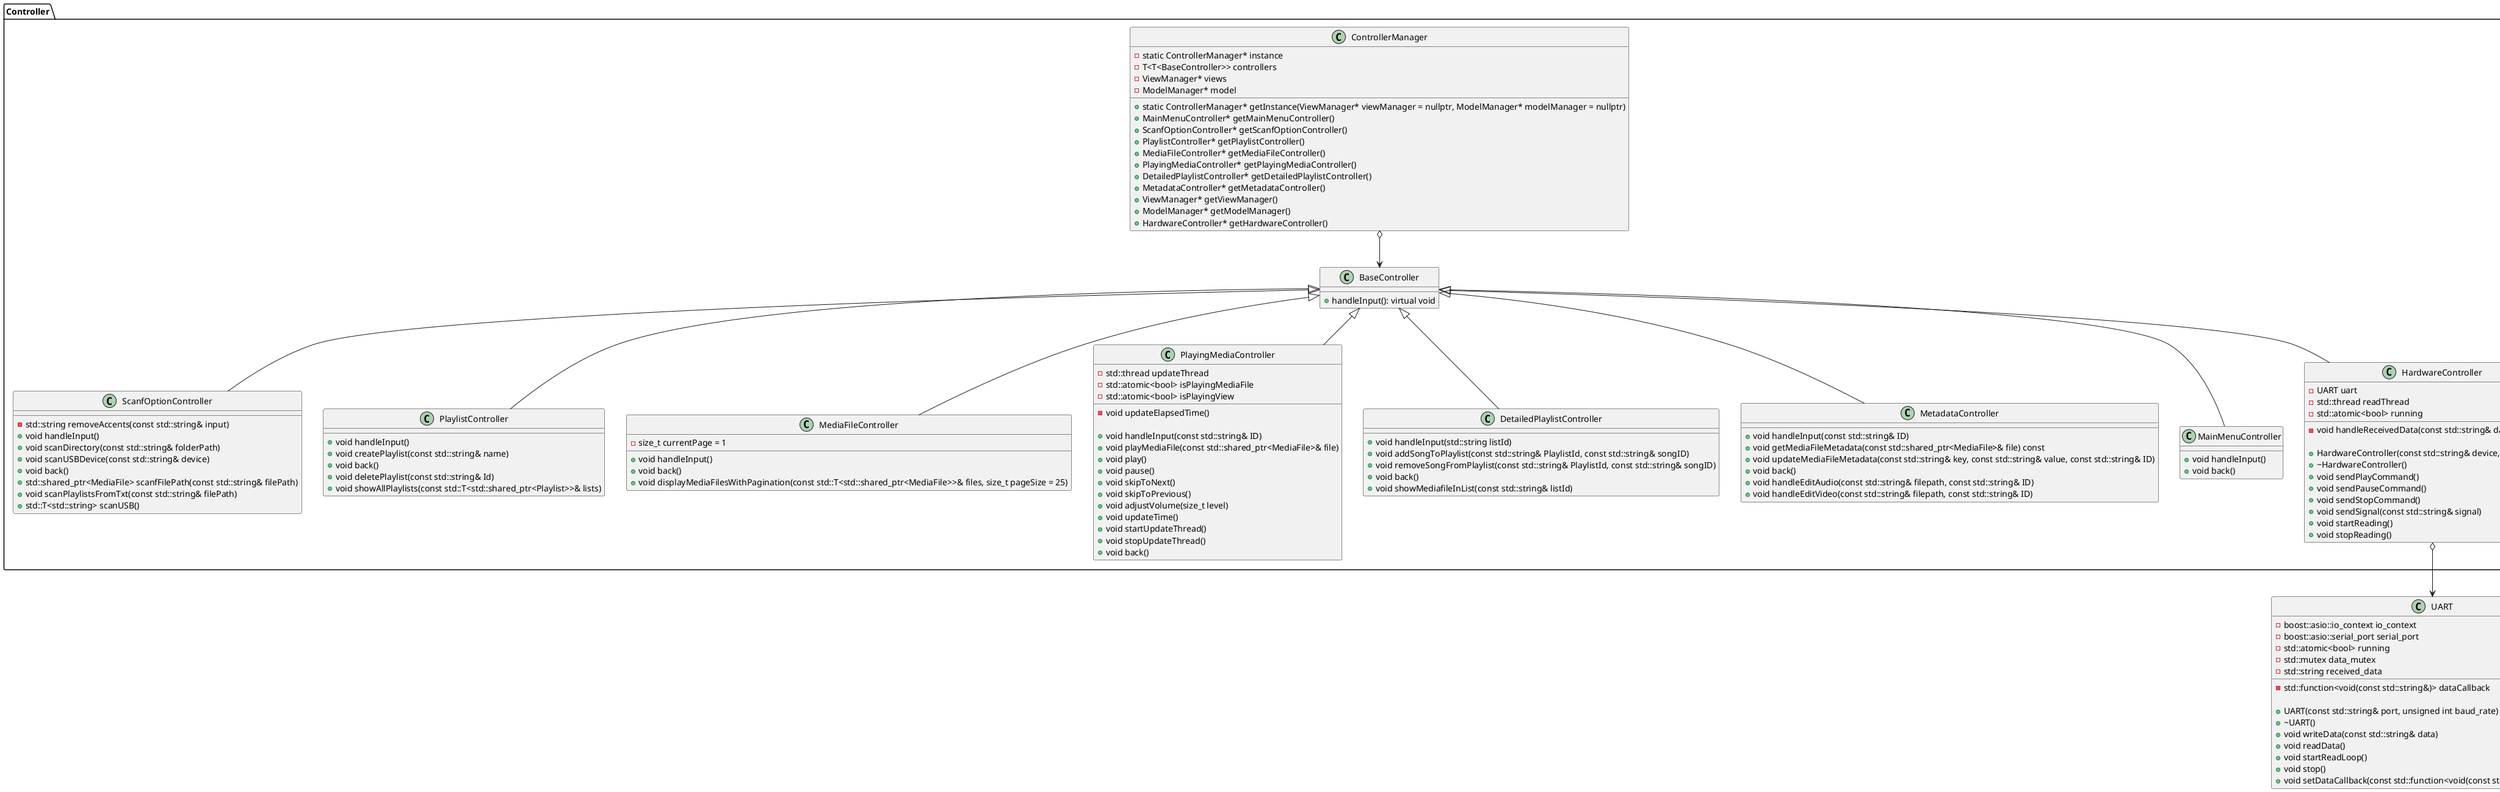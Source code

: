 @startuml Controller
package Controller {
    !define unique_ptr T
    !define vector T

    class BaseController {
        + handleInput(): virtual void
    }

    class ScanfOptionController {
        - std::string removeAccents(const std::string& input)
        + void handleInput()
        + void scanDirectory(const std::string& folderPath)
        + void scanUSBDevice(const std::string& device)
        + void back()
        + std::shared_ptr<MediaFile> scanfFilePath(const std::string& filePath)
        + void scanPlaylistsFromTxt(const std::string& filePath)
        + std::vector<std::string> scanUSB()
    }

    class PlaylistController {
        + void handleInput()
        + void createPlaylist(const std::string& name)
        + void back()
        + void deletePlaylist(const std::string& Id)
        + void showAllPlaylists(const std::vector<std::shared_ptr<Playlist>>& lists)
    }

    class MediaFileController {
        - size_t currentPage = 1
        + void handleInput()
        + void back()
        + void displayMediaFilesWithPagination(const std::vector<std::shared_ptr<MediaFile>>& files, size_t pageSize = 25)
    }

    class PlayingMediaController {
        - std::thread updateThread
        - std::atomic<bool> isPlayingMediaFile
        - std::atomic<bool> isPlayingView
        - void updateElapsedTime()

        + void handleInput(const std::string& ID)
        + void playMediaFile(const std::shared_ptr<MediaFile>& file)
        + void play()
        + void pause()
        + void skipToNext()
        + void skipToPrevious()
        + void adjustVolume(size_t level)
        + void updateTime()
        + void startUpdateThread()
        + void stopUpdateThread()
        + void back()
    }

    class DetailedPlaylistController {
        + void handleInput(std::string listId)
        + void addSongToPlaylist(const std::string& PlaylistId, const std::string& songID)
        + void removeSongFromPlaylist(const std::string& PlaylistId, const std::string& songID)
        + void back()
        + void showMediafileInList(const std::string& listId)
    }

    class MetadataController {
        + void handleInput(const std::string& ID)
        + void getMediaFileMetadata(const std::shared_ptr<MediaFile>& file) const
        + void updateMediaFileMetadata(const std::string& key, const std::string& value, const std::string& ID)
        + void back()
        + void handleEditAudio(const std::string& filepath, const std::string& ID)
        + void handleEditVideo(const std::string& filepath, const std::string& ID)
    }

    class ControllerManager {
        - static ControllerManager* instance
        - vector<unique_ptr<BaseController>> controllers
        - ViewManager* views
        - ModelManager* model

        + static ControllerManager* getInstance(ViewManager* viewManager = nullptr, ModelManager* modelManager = nullptr)
        + MainMenuController* getMainMenuController()
        + ScanfOptionController* getScanfOptionController()
        + PlaylistController* getPlaylistController()
        + MediaFileController* getMediaFileController()
        + PlayingMediaController* getPlayingMediaController()
        + DetailedPlaylistController* getDetailedPlaylistController()
        + MetadataController* getMetadataController()
        + ViewManager* getViewManager()
        + ModelManager* getModelManager()
        + HardwareController* getHardwareController()
    }

    class MainMenuController {
        + void handleInput()
        + void back()
    }

    class HardwareController {
        - UART uart
        - std::thread readThread
        - std::atomic<bool> running

        - void handleReceivedData(const std::string& data)

        + HardwareController(const std::string& device, int baudRate)
        + ~HardwareController()
        + void sendPlayCommand()
        + void sendPauseCommand()
        + void sendStopCommand()
        + void sendSignal(const std::string& signal)
        + void startReading()
        + void stopReading()
    }

    BaseController <|-- ScanfOptionController
    BaseController <|-- PlaylistController
    BaseController <|-- MediaFileController
    BaseController <|-- PlayingMediaController
    BaseController <|-- DetailedPlaylistController
    BaseController <|-- MetadataController
    BaseController <|-- HardwareController
    BaseController <|-- MainMenuController

    ControllerManager o--> BaseController
}
HardwareController o--> UART
class UART {
    - boost::asio::io_context io_context
    - boost::asio::serial_port serial_port
    - std::atomic<bool> running
    - std::mutex data_mutex
    - std::string received_data
    - std::function<void(const std::string&)> dataCallback

    + UART(const std::string& port, unsigned int baud_rate)
    + ~UART()
    + void writeData(const std::string& data)
    + void readData()
    + void startReadLoop()
    + void stop()
    + void setDataCallback(const std::function<void(const std::string&)>& callback)
}

@enduml

